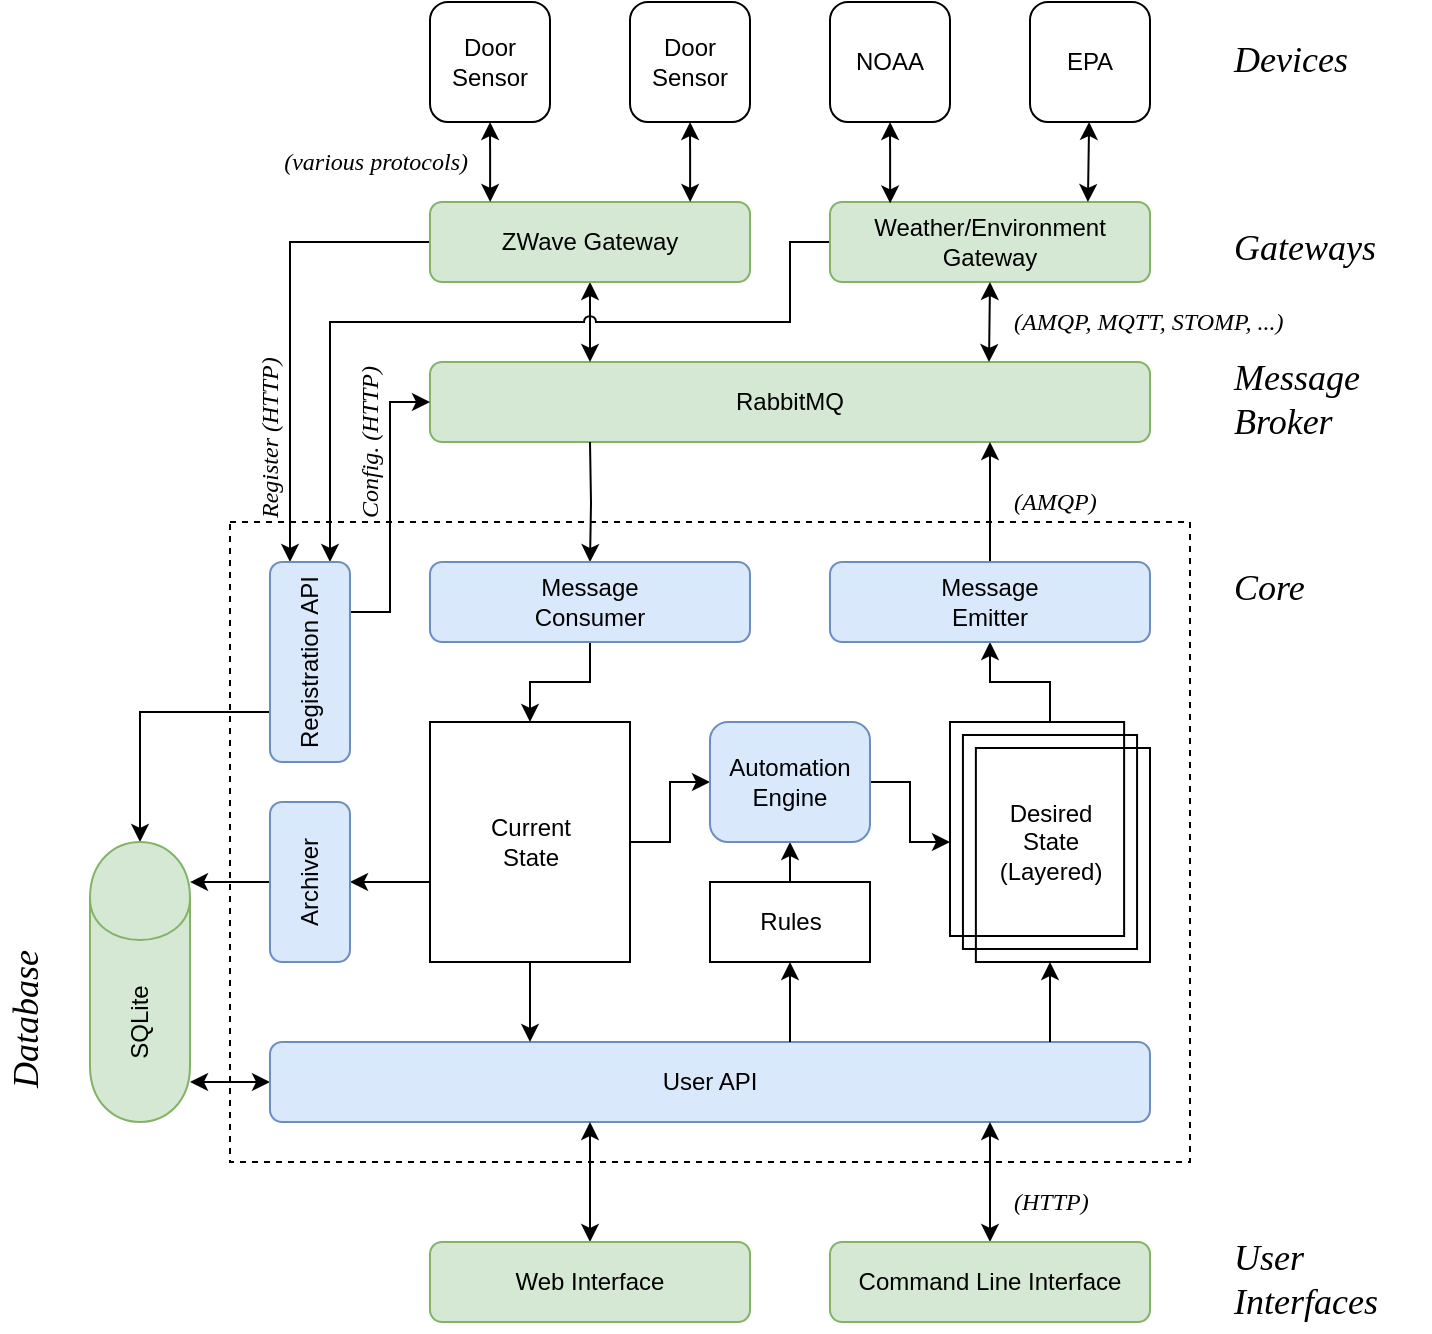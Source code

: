 <mxfile version="13.3.9" type="device"><diagram id="nyFlotmh9oRMmqSYARnF" name="Page-1"><mxGraphModel dx="946" dy="614" grid="1" gridSize="10" guides="1" tooltips="1" connect="1" arrows="1" fold="1" page="1" pageScale="1" pageWidth="850" pageHeight="1100" math="0" shadow="0"><root><mxCell id="0"/><mxCell id="1" parent="0"/><mxCell id="R3oFiwPBxOHr03Vyc30n-56" value="" style="rounded=0;whiteSpace=wrap;html=1;align=left;fillColor=none;dashed=1;" parent="1" vertex="1"><mxGeometry x="180" y="340" width="480" height="320" as="geometry"/></mxCell><mxCell id="MtfKd6-NrAOQEtamVdi_-2" value="RabbitMQ" style="rounded=1;whiteSpace=wrap;html=1;fillColor=#d5e8d4;strokeColor=#82b366;" parent="1" vertex="1"><mxGeometry x="280" y="260" width="360" height="40" as="geometry"/></mxCell><mxCell id="R3oFiwPBxOHr03Vyc30n-76" value="" style="edgeStyle=orthogonalEdgeStyle;rounded=0;jumpStyle=arc;orthogonalLoop=1;jettySize=auto;html=1;startArrow=classic;startFill=1;endArrow=classic;endFill=1;" parent="1" source="MtfKd6-NrAOQEtamVdi_-3" edge="1"><mxGeometry relative="1" as="geometry"><Array as="points"><mxPoint x="160" y="620"/></Array><mxPoint x="160" y="620" as="targetPoint"/></mxGeometry></mxCell><mxCell id="MtfKd6-NrAOQEtamVdi_-3" value="User API" style="rounded=1;whiteSpace=wrap;html=1;fillColor=#dae8fc;strokeColor=#6c8ebf;" parent="1" vertex="1"><mxGeometry x="200" y="600" width="440" height="40" as="geometry"/></mxCell><mxCell id="MtfKd6-NrAOQEtamVdi_-131" value="" style="edgeStyle=none;rounded=0;orthogonalLoop=1;jettySize=auto;html=1;startArrow=classic;startFill=1;endArrow=classic;endFill=1;" parent="1" source="MtfKd6-NrAOQEtamVdi_-15" edge="1"><mxGeometry relative="1" as="geometry"><mxPoint x="360" y="640" as="targetPoint"/></mxGeometry></mxCell><mxCell id="MtfKd6-NrAOQEtamVdi_-15" value="Web Interface&lt;br&gt;" style="rounded=1;whiteSpace=wrap;html=1;fillColor=#d5e8d4;strokeColor=#82b366;" parent="1" vertex="1"><mxGeometry x="280" y="700" width="160" height="40" as="geometry"/></mxCell><mxCell id="MtfKd6-NrAOQEtamVdi_-130" value="" style="edgeStyle=none;rounded=0;orthogonalLoop=1;jettySize=auto;html=1;startArrow=classic;startFill=1;endArrow=classic;endFill=1;" parent="1" source="MtfKd6-NrAOQEtamVdi_-23" edge="1"><mxGeometry relative="1" as="geometry"><mxPoint x="560" y="640" as="targetPoint"/></mxGeometry></mxCell><mxCell id="MtfKd6-NrAOQEtamVdi_-23" value="Command Line Interface&lt;br&gt;" style="rounded=1;whiteSpace=wrap;html=1;fillColor=#d5e8d4;align=center;strokeColor=#82b366;" parent="1" vertex="1"><mxGeometry x="480" y="700" width="160" height="40" as="geometry"/></mxCell><mxCell id="R3oFiwPBxOHr03Vyc30n-23" value="" style="edgeStyle=orthogonalEdgeStyle;rounded=0;orthogonalLoop=1;jettySize=auto;html=1;" parent="1" source="MtfKd6-NrAOQEtamVdi_-30" target="R3oFiwPBxOHr03Vyc30n-9" edge="1"><mxGeometry relative="1" as="geometry"/></mxCell><mxCell id="R3oFiwPBxOHr03Vyc30n-52" value="" style="edgeStyle=orthogonalEdgeStyle;rounded=0;jumpStyle=arc;orthogonalLoop=1;jettySize=auto;html=1;startArrow=classic;startFill=1;endArrow=none;endFill=0;" parent="1" source="MtfKd6-NrAOQEtamVdi_-30" target="MtfKd6-NrAOQEtamVdi_-3" edge="1"><mxGeometry relative="1" as="geometry"><Array as="points"><mxPoint x="590" y="590"/><mxPoint x="590" y="590"/></Array></mxGeometry></mxCell><mxCell id="MtfKd6-NrAOQEtamVdi_-30" value="Desired&lt;br&gt;State &lt;br&gt;(Layered)" style="verticalLabelPosition=middle;verticalAlign=middle;html=1;shape=mxgraph.basic.layered_rect;dx=12.94;outlineConnect=0;fillColor=none;align=center;labelPosition=center;horizontal=1;" parent="1" vertex="1"><mxGeometry x="540" y="440" width="100" height="120" as="geometry"/></mxCell><mxCell id="R3oFiwPBxOHr03Vyc30n-51" value="" style="edgeStyle=orthogonalEdgeStyle;rounded=0;jumpStyle=arc;orthogonalLoop=1;jettySize=auto;html=1;startArrow=none;startFill=0;endArrow=classic;endFill=1;" parent="1" source="MtfKd6-NrAOQEtamVdi_-35" target="MtfKd6-NrAOQEtamVdi_-3" edge="1"><mxGeometry relative="1" as="geometry"><Array as="points"><mxPoint x="330" y="590"/><mxPoint x="330" y="590"/></Array></mxGeometry></mxCell><mxCell id="R3oFiwPBxOHr03Vyc30n-54" value="" style="edgeStyle=orthogonalEdgeStyle;rounded=0;jumpStyle=arc;orthogonalLoop=1;jettySize=auto;html=1;startArrow=none;startFill=0;endArrow=classic;endFill=1;" parent="1" source="MtfKd6-NrAOQEtamVdi_-35" target="MtfKd6-NrAOQEtamVdi_-88" edge="1"><mxGeometry relative="1" as="geometry"/></mxCell><mxCell id="QWrvrW-KcpCRDIlNzF4v-7" value="" style="edgeStyle=orthogonalEdgeStyle;rounded=0;orthogonalLoop=1;jettySize=auto;html=1;startArrow=none;startFill=0;" parent="1" target="QWrvrW-KcpCRDIlNzF4v-6" edge="1"><mxGeometry relative="1" as="geometry"><mxPoint x="281" y="520" as="sourcePoint"/><Array as="points"><mxPoint x="281" y="520"/></Array></mxGeometry></mxCell><mxCell id="MtfKd6-NrAOQEtamVdi_-35" value="Current&lt;br&gt;State" style="verticalLabelPosition=middle;verticalAlign=middle;html=1;shape=mxgraph.basic.rect;fillColor=#ffffff;fillColor2=none;strokeColor=#000000;strokeWidth=1;size=20;indent=5;align=center;labelPosition=center;horizontal=1;" parent="1" vertex="1"><mxGeometry x="280" y="440" width="100" height="120" as="geometry"/></mxCell><mxCell id="MtfKd6-NrAOQEtamVdi_-112" value="" style="edgeStyle=none;rounded=0;orthogonalLoop=1;jettySize=auto;html=1;startArrow=none;startFill=0;endArrow=classic;endFill=1;" parent="1" source="MtfKd6-NrAOQEtamVdi_-87" target="MtfKd6-NrAOQEtamVdi_-88" edge="1"><mxGeometry relative="1" as="geometry"/></mxCell><mxCell id="R3oFiwPBxOHr03Vyc30n-50" value="" style="edgeStyle=orthogonalEdgeStyle;rounded=0;jumpStyle=arc;orthogonalLoop=1;jettySize=auto;html=1;startArrow=classic;startFill=1;endArrow=none;endFill=0;" parent="1" source="MtfKd6-NrAOQEtamVdi_-87" target="MtfKd6-NrAOQEtamVdi_-3" edge="1"><mxGeometry relative="1" as="geometry"><Array as="points"><mxPoint x="460" y="580"/><mxPoint x="460" y="580"/></Array></mxGeometry></mxCell><mxCell id="MtfKd6-NrAOQEtamVdi_-87" value="Rules&lt;br&gt;" style="verticalLabelPosition=middle;verticalAlign=middle;html=1;shape=mxgraph.basic.rect;fillColor=#ffffff;fillColor2=none;strokeColor=#000000;strokeWidth=1;size=20;indent=5;align=center;labelPosition=center;" parent="1" vertex="1"><mxGeometry x="420" y="520" width="80" height="40" as="geometry"/></mxCell><mxCell id="R3oFiwPBxOHr03Vyc30n-14" value="" style="edgeStyle=orthogonalEdgeStyle;rounded=0;orthogonalLoop=1;jettySize=auto;html=1;" parent="1" source="MtfKd6-NrAOQEtamVdi_-88" target="MtfKd6-NrAOQEtamVdi_-30" edge="1"><mxGeometry relative="1" as="geometry"/></mxCell><mxCell id="MtfKd6-NrAOQEtamVdi_-88" value="Automation&lt;br&gt;Engine&lt;br&gt;" style="rounded=1;whiteSpace=wrap;html=1;fillColor=#dae8fc;align=center;strokeColor=#6c8ebf;" parent="1" vertex="1"><mxGeometry x="420" y="440" width="80" height="60" as="geometry"/></mxCell><mxCell id="MtfKd6-NrAOQEtamVdi_-129" value="" style="edgeStyle=none;rounded=0;orthogonalLoop=1;jettySize=auto;html=1;startArrow=classic;startFill=1;endArrow=classic;endFill=1;" parent="1" source="MtfKd6-NrAOQEtamVdi_-122" edge="1"><mxGeometry relative="1" as="geometry"><mxPoint x="360" y="260" as="targetPoint"/></mxGeometry></mxCell><mxCell id="YAmyOLTushULiPfH58Q6-3" style="edgeStyle=orthogonalEdgeStyle;rounded=0;jumpStyle=arc;orthogonalLoop=1;jettySize=auto;html=1;exitX=0;exitY=0.5;exitDx=0;exitDy=0;entryX=0.25;entryY=0;entryDx=0;entryDy=0;" edge="1" parent="1" source="MtfKd6-NrAOQEtamVdi_-122" target="R3oFiwPBxOHr03Vyc30n-28"><mxGeometry relative="1" as="geometry"/></mxCell><mxCell id="MtfKd6-NrAOQEtamVdi_-122" value="ZWave Gateway&lt;br&gt;" style="rounded=1;whiteSpace=wrap;html=1;fillColor=#d5e8d4;strokeColor=#82b366;" parent="1" vertex="1"><mxGeometry x="280" y="180" width="160" height="40" as="geometry"/></mxCell><mxCell id="MtfKd6-NrAOQEtamVdi_-126" value="" style="edgeStyle=none;rounded=0;orthogonalLoop=1;jettySize=auto;html=1;startArrow=classic;startFill=1;endArrow=classic;endFill=1;entryX=0.188;entryY=0;entryDx=0;entryDy=0;entryPerimeter=0;" parent="1" source="MtfKd6-NrAOQEtamVdi_-123" target="MtfKd6-NrAOQEtamVdi_-122" edge="1"><mxGeometry relative="1" as="geometry"><mxPoint x="310" y="130" as="targetPoint"/></mxGeometry></mxCell><mxCell id="MtfKd6-NrAOQEtamVdi_-123" value="Door&lt;br&gt;Sensor&lt;br&gt;" style="rounded=1;whiteSpace=wrap;html=1;" parent="1" vertex="1"><mxGeometry x="280" y="80" width="60" height="60" as="geometry"/></mxCell><mxCell id="MtfKd6-NrAOQEtamVdi_-125" value="" style="edgeStyle=none;rounded=0;orthogonalLoop=1;jettySize=auto;html=1;startArrow=classic;startFill=1;endArrow=classic;endFill=1;entryX=0.813;entryY=0;entryDx=0;entryDy=0;entryPerimeter=0;" parent="1" source="MtfKd6-NrAOQEtamVdi_-124" target="MtfKd6-NrAOQEtamVdi_-122" edge="1"><mxGeometry relative="1" as="geometry"><mxPoint x="410" y="140" as="targetPoint"/></mxGeometry></mxCell><mxCell id="MtfKd6-NrAOQEtamVdi_-124" value="Door&lt;br&gt;Sensor&lt;br&gt;" style="rounded=1;whiteSpace=wrap;html=1;" parent="1" vertex="1"><mxGeometry x="380" y="80" width="60" height="60" as="geometry"/></mxCell><mxCell id="YAmyOLTushULiPfH58Q6-4" style="edgeStyle=orthogonalEdgeStyle;rounded=0;jumpStyle=arc;orthogonalLoop=1;jettySize=auto;html=1;exitX=0;exitY=0.5;exitDx=0;exitDy=0;entryX=0.75;entryY=0;entryDx=0;entryDy=0;" edge="1" parent="1" source="OB2HOh7Wm_sJz5mUgPdf-1" target="R3oFiwPBxOHr03Vyc30n-28"><mxGeometry relative="1" as="geometry"><Array as="points"><mxPoint x="460" y="200"/><mxPoint x="460" y="240"/><mxPoint x="230" y="240"/></Array></mxGeometry></mxCell><mxCell id="OB2HOh7Wm_sJz5mUgPdf-1" value="Weather/Environment Gateway&lt;br&gt;" style="rounded=1;whiteSpace=wrap;html=1;fillColor=#d5e8d4;strokeColor=#82b366;" parent="1" vertex="1"><mxGeometry x="480" y="180" width="160" height="40" as="geometry"/></mxCell><mxCell id="OB2HOh7Wm_sJz5mUgPdf-2" value="" style="edgeStyle=none;rounded=0;orthogonalLoop=1;jettySize=auto;html=1;startArrow=classic;startFill=1;endArrow=classic;endFill=1;entryX=0.188;entryY=0.017;entryDx=0;entryDy=0;entryPerimeter=0;" parent="1" source="OB2HOh7Wm_sJz5mUgPdf-3" target="OB2HOh7Wm_sJz5mUgPdf-1" edge="1"><mxGeometry relative="1" as="geometry"><mxPoint x="510" y="130" as="targetPoint"/></mxGeometry></mxCell><mxCell id="OB2HOh7Wm_sJz5mUgPdf-3" value="NOAA&lt;br&gt;" style="rounded=1;whiteSpace=wrap;html=1;" parent="1" vertex="1"><mxGeometry x="480" y="80" width="60" height="60" as="geometry"/></mxCell><mxCell id="OB2HOh7Wm_sJz5mUgPdf-4" value="" style="edgeStyle=none;rounded=0;orthogonalLoop=1;jettySize=auto;html=1;startArrow=classic;startFill=1;endArrow=classic;endFill=1;entryX=0.806;entryY=0;entryDx=0;entryDy=0;entryPerimeter=0;" parent="1" source="OB2HOh7Wm_sJz5mUgPdf-5" target="OB2HOh7Wm_sJz5mUgPdf-1" edge="1"><mxGeometry relative="1" as="geometry"><mxPoint x="610" y="140" as="targetPoint"/></mxGeometry></mxCell><mxCell id="OB2HOh7Wm_sJz5mUgPdf-5" value="EPA&lt;br&gt;" style="rounded=1;whiteSpace=wrap;html=1;" parent="1" vertex="1"><mxGeometry x="580" y="80" width="60" height="60" as="geometry"/></mxCell><mxCell id="OB2HOh7Wm_sJz5mUgPdf-12" value="" style="edgeStyle=none;rounded=0;orthogonalLoop=1;jettySize=auto;html=1;startArrow=classic;startFill=1;endArrow=classic;endFill=1;" parent="1" edge="1"><mxGeometry relative="1" as="geometry"><mxPoint x="559.5" y="260" as="targetPoint"/><mxPoint x="560" y="220" as="sourcePoint"/></mxGeometry></mxCell><mxCell id="uU05n5d9MdpaISkNptbO-14" value="" style="edgeStyle=orthogonalEdgeStyle;rounded=0;orthogonalLoop=1;jettySize=auto;html=1;" parent="1" edge="1"><mxGeometry relative="1" as="geometry"><Array as="points"><mxPoint x="120" y="410"/><mxPoint x="120" y="410"/></Array><mxPoint x="160" y="410" as="sourcePoint"/></mxGeometry></mxCell><mxCell id="QIztM4St6ZhZZ24SG2eG-1" value="&lt;font style=&quot;font-size: 18px;&quot;&gt;&lt;span style=&quot;font-size: 18px;&quot;&gt;&lt;i style=&quot;font-size: 18px;&quot;&gt;Devices&lt;/i&gt;&lt;/span&gt;&lt;/font&gt;" style="text;html=1;resizable=0;points=[];autosize=1;align=left;verticalAlign=top;spacingTop=-4;fontStyle=0;fontFamily=Georgia;fontSize=18;" parent="1" vertex="1"><mxGeometry x="680" y="96" width="80" height="20" as="geometry"/></mxCell><mxCell id="QIztM4St6ZhZZ24SG2eG-2" value="&lt;font style=&quot;font-size: 18px;&quot;&gt;&lt;span style=&quot;font-size: 18px;&quot;&gt;&lt;i style=&quot;font-size: 18px;&quot;&gt;Gateways&lt;/i&gt;&lt;/span&gt;&lt;/font&gt;" style="text;html=1;resizable=0;points=[];autosize=1;align=left;verticalAlign=top;spacingTop=-4;fontStyle=0;fontFamily=Georgia;fontSize=18;" parent="1" vertex="1"><mxGeometry x="680" y="190" width="90" height="20" as="geometry"/></mxCell><mxCell id="QIztM4St6ZhZZ24SG2eG-3" value="&lt;font style=&quot;font-size: 18px&quot;&gt;&lt;span style=&quot;font-size: 18px&quot;&gt;&lt;i style=&quot;font-size: 18px&quot;&gt;Message &lt;br&gt;Broker&lt;br&gt;&lt;/i&gt;&lt;/span&gt;&lt;/font&gt;" style="text;html=1;resizable=0;points=[];autosize=1;align=left;verticalAlign=top;spacingTop=-4;fontStyle=0;fontFamily=Georgia;fontSize=18;" parent="1" vertex="1"><mxGeometry x="680" y="255" width="90" height="50" as="geometry"/></mxCell><mxCell id="QIztM4St6ZhZZ24SG2eG-4" value="&lt;span style=&quot;font-size: 18px&quot;&gt;&lt;span style=&quot;font-size: 18px&quot;&gt;&lt;i style=&quot;font-size: 18px&quot;&gt;User &lt;br&gt;Interfaces&lt;/i&gt;&lt;/span&gt;&lt;/span&gt;" style="text;html=1;resizable=0;points=[];autosize=1;align=left;verticalAlign=top;spacingTop=-4;fontStyle=0;fontFamily=Georgia;fontSize=18;" parent="1" vertex="1"><mxGeometry x="680" y="695" width="100" height="50" as="geometry"/></mxCell><mxCell id="R3oFiwPBxOHr03Vyc30n-2" value="&lt;font face=&quot;Georgia&quot; style=&quot;font-size: 12px&quot;&gt;&lt;i&gt;(various protocols)&lt;/i&gt;&lt;/font&gt;" style="text;html=1;align=right;verticalAlign=middle;resizable=0;points=[];autosize=1;" parent="1" vertex="1"><mxGeometry x="180" y="150" width="120" height="20" as="geometry"/></mxCell><mxCell id="R3oFiwPBxOHr03Vyc30n-3" value="&lt;font face=&quot;Georgia&quot; style=&quot;font-size: 12px&quot;&gt;&lt;i&gt;(AMQP, MQTT, STOMP, ...)&lt;/i&gt;&lt;/font&gt;" style="text;html=1;align=left;verticalAlign=middle;resizable=0;points=[];autosize=1;" parent="1" vertex="1"><mxGeometry x="570" y="230" width="160" height="20" as="geometry"/></mxCell><mxCell id="R3oFiwPBxOHr03Vyc30n-7" value="&lt;font face=&quot;Georgia&quot; style=&quot;font-size: 12px&quot;&gt;&lt;i&gt;(AMQP)&lt;/i&gt;&lt;/font&gt;" style="text;html=1;align=left;verticalAlign=middle;resizable=0;points=[];autosize=1;" parent="1" vertex="1"><mxGeometry x="570" y="320" width="60" height="20" as="geometry"/></mxCell><mxCell id="R3oFiwPBxOHr03Vyc30n-22" value="" style="edgeStyle=orthogonalEdgeStyle;rounded=0;orthogonalLoop=1;jettySize=auto;html=1;" parent="1" source="R3oFiwPBxOHr03Vyc30n-8" target="MtfKd6-NrAOQEtamVdi_-35" edge="1"><mxGeometry relative="1" as="geometry"/></mxCell><mxCell id="R3oFiwPBxOHr03Vyc30n-27" value="" style="edgeStyle=orthogonalEdgeStyle;rounded=0;orthogonalLoop=1;jettySize=auto;html=1;" parent="1" target="R3oFiwPBxOHr03Vyc30n-8" edge="1"><mxGeometry relative="1" as="geometry"><mxPoint x="360" y="300" as="sourcePoint"/></mxGeometry></mxCell><mxCell id="R3oFiwPBxOHr03Vyc30n-8" value="Message&lt;br&gt;Consumer" style="rounded=1;whiteSpace=wrap;html=1;fillColor=#dae8fc;align=center;strokeColor=#6c8ebf;" parent="1" vertex="1"><mxGeometry x="280" y="360" width="160" height="40" as="geometry"/></mxCell><mxCell id="R3oFiwPBxOHr03Vyc30n-24" value="" style="edgeStyle=orthogonalEdgeStyle;rounded=0;orthogonalLoop=1;jettySize=auto;html=1;" parent="1" source="R3oFiwPBxOHr03Vyc30n-9" edge="1"><mxGeometry relative="1" as="geometry"><mxPoint x="560" y="300" as="targetPoint"/></mxGeometry></mxCell><mxCell id="R3oFiwPBxOHr03Vyc30n-9" value="Message&lt;br&gt;Emitter" style="rounded=1;whiteSpace=wrap;html=1;fillColor=#dae8fc;align=center;strokeColor=#6c8ebf;" parent="1" vertex="1"><mxGeometry x="480" y="360" width="160" height="40" as="geometry"/></mxCell><mxCell id="QWrvrW-KcpCRDIlNzF4v-3" style="edgeStyle=orthogonalEdgeStyle;rounded=0;orthogonalLoop=1;jettySize=auto;html=1;exitX=1;exitY=0.25;exitDx=0;exitDy=0;entryX=0;entryY=0.5;entryDx=0;entryDy=0;" parent="1" source="R3oFiwPBxOHr03Vyc30n-28" target="MtfKd6-NrAOQEtamVdi_-2" edge="1"><mxGeometry relative="1" as="geometry"/></mxCell><mxCell id="YAmyOLTushULiPfH58Q6-5" style="edgeStyle=orthogonalEdgeStyle;rounded=0;jumpStyle=arc;orthogonalLoop=1;jettySize=auto;html=1;exitX=0;exitY=0.75;exitDx=0;exitDy=0;entryX=0.5;entryY=0;entryDx=0;entryDy=0;" edge="1" parent="1" source="R3oFiwPBxOHr03Vyc30n-28" target="R3oFiwPBxOHr03Vyc30n-39"><mxGeometry relative="1" as="geometry"><Array as="points"><mxPoint x="135" y="435"/></Array></mxGeometry></mxCell><mxCell id="R3oFiwPBxOHr03Vyc30n-28" value="Registration API" style="rounded=1;whiteSpace=wrap;html=1;fillColor=#dae8fc;align=center;strokeColor=#6c8ebf;horizontal=0;" parent="1" vertex="1"><mxGeometry x="200" y="360" width="40" height="100" as="geometry"/></mxCell><mxCell id="R3oFiwPBxOHr03Vyc30n-29" value="&lt;font face=&quot;Georgia&quot; style=&quot;font-size: 12px&quot;&gt;&lt;i&gt;(HTTP)&lt;/i&gt;&lt;/font&gt;" style="text;html=1;align=left;verticalAlign=middle;resizable=0;points=[];autosize=1;" parent="1" vertex="1"><mxGeometry x="570" y="670" width="60" height="20" as="geometry"/></mxCell><mxCell id="R3oFiwPBxOHr03Vyc30n-37" value="&lt;font face=&quot;Georgia&quot; style=&quot;font-size: 12px&quot;&gt;&lt;i&gt;Register (HTTP)&lt;/i&gt;&lt;/font&gt;" style="text;html=1;align=left;verticalAlign=middle;resizable=0;points=[];autosize=1;rotation=-90;" parent="1" vertex="1"><mxGeometry x="150" y="280" width="100" height="20" as="geometry"/></mxCell><mxCell id="R3oFiwPBxOHr03Vyc30n-39" value="SQLite" style="shape=cylinder;whiteSpace=wrap;html=1;boundedLbl=1;backgroundOutline=1;align=center;horizontal=0;fillColor=#d5e8d4;strokeColor=#82b366;" parent="1" vertex="1"><mxGeometry x="110" y="500" width="50" height="140" as="geometry"/></mxCell><mxCell id="R3oFiwPBxOHr03Vyc30n-57" value="&lt;font style=&quot;font-size: 18px&quot;&gt;&lt;span style=&quot;font-size: 18px&quot;&gt;&lt;i style=&quot;font-size: 18px&quot;&gt;Core&lt;br&gt;&lt;/i&gt;&lt;/span&gt;&lt;/font&gt;" style="text;html=1;resizable=0;points=[];autosize=1;align=left;verticalAlign=top;spacingTop=-4;fontStyle=0;fontFamily=Georgia;fontSize=18;" parent="1" vertex="1"><mxGeometry x="680" y="360" width="50" height="20" as="geometry"/></mxCell><mxCell id="QWrvrW-KcpCRDIlNzF4v-4" value="&lt;font face=&quot;Georgia&quot; style=&quot;font-size: 12px&quot;&gt;&lt;i&gt;Config. (HTTP)&lt;/i&gt;&lt;/font&gt;" style="text;html=1;align=left;verticalAlign=middle;resizable=0;points=[];autosize=1;rotation=-90;" parent="1" vertex="1"><mxGeometry x="200" y="280" width="100" height="20" as="geometry"/></mxCell><mxCell id="QWrvrW-KcpCRDIlNzF4v-9" style="edgeStyle=orthogonalEdgeStyle;rounded=0;orthogonalLoop=1;jettySize=auto;html=1;exitX=0;exitY=0.5;exitDx=0;exitDy=0;entryX=1;entryY=0.143;entryDx=0;entryDy=0;entryPerimeter=0;startArrow=none;startFill=0;" parent="1" source="QWrvrW-KcpCRDIlNzF4v-6" target="R3oFiwPBxOHr03Vyc30n-39" edge="1"><mxGeometry relative="1" as="geometry"><Array as="points"/></mxGeometry></mxCell><mxCell id="QWrvrW-KcpCRDIlNzF4v-6" value="Archiver" style="rounded=1;whiteSpace=wrap;html=1;fillColor=#dae8fc;align=center;strokeColor=#6c8ebf;horizontal=0;" parent="1" vertex="1"><mxGeometry x="200" y="480" width="40" height="80" as="geometry"/></mxCell><mxCell id="YAmyOLTushULiPfH58Q6-6" value="&lt;font style=&quot;font-size: 18px&quot;&gt;&lt;span style=&quot;font-size: 18px&quot;&gt;&lt;i style=&quot;font-size: 18px&quot;&gt;Database&lt;br&gt;&lt;/i&gt;&lt;/span&gt;&lt;/font&gt;" style="text;html=1;resizable=0;points=[];autosize=1;align=left;verticalAlign=top;spacingTop=-4;fontStyle=0;fontFamily=Georgia;fontSize=18;horizontal=1;rotation=-90;" vertex="1" parent="1"><mxGeometry x="30" y="570" width="90" height="20" as="geometry"/></mxCell></root></mxGraphModel></diagram></mxfile>
